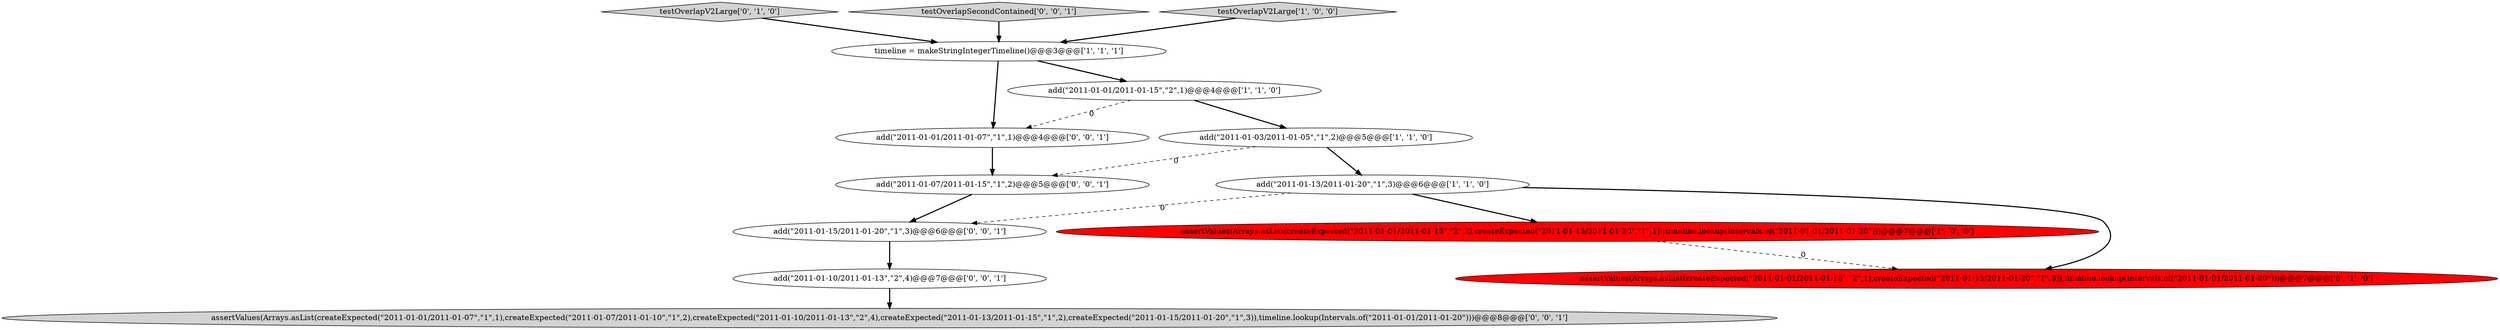 digraph {
7 [style = filled, label = "testOverlapV2Large['0', '1', '0']", fillcolor = lightgray, shape = diamond image = "AAA0AAABBB2BBB"];
9 [style = filled, label = "add(\"2011-01-01/2011-01-07\",\"1\",1)@@@4@@@['0', '0', '1']", fillcolor = white, shape = ellipse image = "AAA0AAABBB3BBB"];
12 [style = filled, label = "testOverlapSecondContained['0', '0', '1']", fillcolor = lightgray, shape = diamond image = "AAA0AAABBB3BBB"];
3 [style = filled, label = "assertValues(Arrays.asList(createExpected(\"2011-01-01/2011-01-15\",\"2\",2),createExpected(\"2011-01-15/2011-01-20\",\"1\",1)),timeline.lookup(Intervals.of(\"2011-01-01/2011-01-20\")))@@@7@@@['1', '0', '0']", fillcolor = red, shape = ellipse image = "AAA1AAABBB1BBB"];
11 [style = filled, label = "assertValues(Arrays.asList(createExpected(\"2011-01-01/2011-01-07\",\"1\",1),createExpected(\"2011-01-07/2011-01-10\",\"1\",2),createExpected(\"2011-01-10/2011-01-13\",\"2\",4),createExpected(\"2011-01-13/2011-01-15\",\"1\",2),createExpected(\"2011-01-15/2011-01-20\",\"1\",3)),timeline.lookup(Intervals.of(\"2011-01-01/2011-01-20\")))@@@8@@@['0', '0', '1']", fillcolor = lightgray, shape = ellipse image = "AAA0AAABBB3BBB"];
5 [style = filled, label = "testOverlapV2Large['1', '0', '0']", fillcolor = lightgray, shape = diamond image = "AAA0AAABBB1BBB"];
13 [style = filled, label = "add(\"2011-01-15/2011-01-20\",\"1\",3)@@@6@@@['0', '0', '1']", fillcolor = white, shape = ellipse image = "AAA0AAABBB3BBB"];
0 [style = filled, label = "add(\"2011-01-01/2011-01-15\",\"2\",1)@@@4@@@['1', '1', '0']", fillcolor = white, shape = ellipse image = "AAA0AAABBB1BBB"];
1 [style = filled, label = "add(\"2011-01-13/2011-01-20\",\"1\",3)@@@6@@@['1', '1', '0']", fillcolor = white, shape = ellipse image = "AAA0AAABBB1BBB"];
4 [style = filled, label = "add(\"2011-01-03/2011-01-05\",\"1\",2)@@@5@@@['1', '1', '0']", fillcolor = white, shape = ellipse image = "AAA0AAABBB1BBB"];
2 [style = filled, label = "timeline = makeStringIntegerTimeline()@@@3@@@['1', '1', '1']", fillcolor = white, shape = ellipse image = "AAA0AAABBB1BBB"];
10 [style = filled, label = "add(\"2011-01-07/2011-01-15\",\"1\",2)@@@5@@@['0', '0', '1']", fillcolor = white, shape = ellipse image = "AAA0AAABBB3BBB"];
8 [style = filled, label = "add(\"2011-01-10/2011-01-13\",\"2\",4)@@@7@@@['0', '0', '1']", fillcolor = white, shape = ellipse image = "AAA0AAABBB3BBB"];
6 [style = filled, label = "assertValues(Arrays.asList(createExpected(\"2011-01-01/2011-01-15\",\"2\",1),createExpected(\"2011-01-15/2011-01-20\",\"1\",3)),timeline.lookup(Intervals.of(\"2011-01-01/2011-01-20\")))@@@7@@@['0', '1', '0']", fillcolor = red, shape = ellipse image = "AAA1AAABBB2BBB"];
1->3 [style = bold, label=""];
5->2 [style = bold, label=""];
4->1 [style = bold, label=""];
2->0 [style = bold, label=""];
1->6 [style = bold, label=""];
12->2 [style = bold, label=""];
3->6 [style = dashed, label="0"];
2->9 [style = bold, label=""];
9->10 [style = bold, label=""];
13->8 [style = bold, label=""];
10->13 [style = bold, label=""];
0->9 [style = dashed, label="0"];
4->10 [style = dashed, label="0"];
0->4 [style = bold, label=""];
8->11 [style = bold, label=""];
7->2 [style = bold, label=""];
1->13 [style = dashed, label="0"];
}
